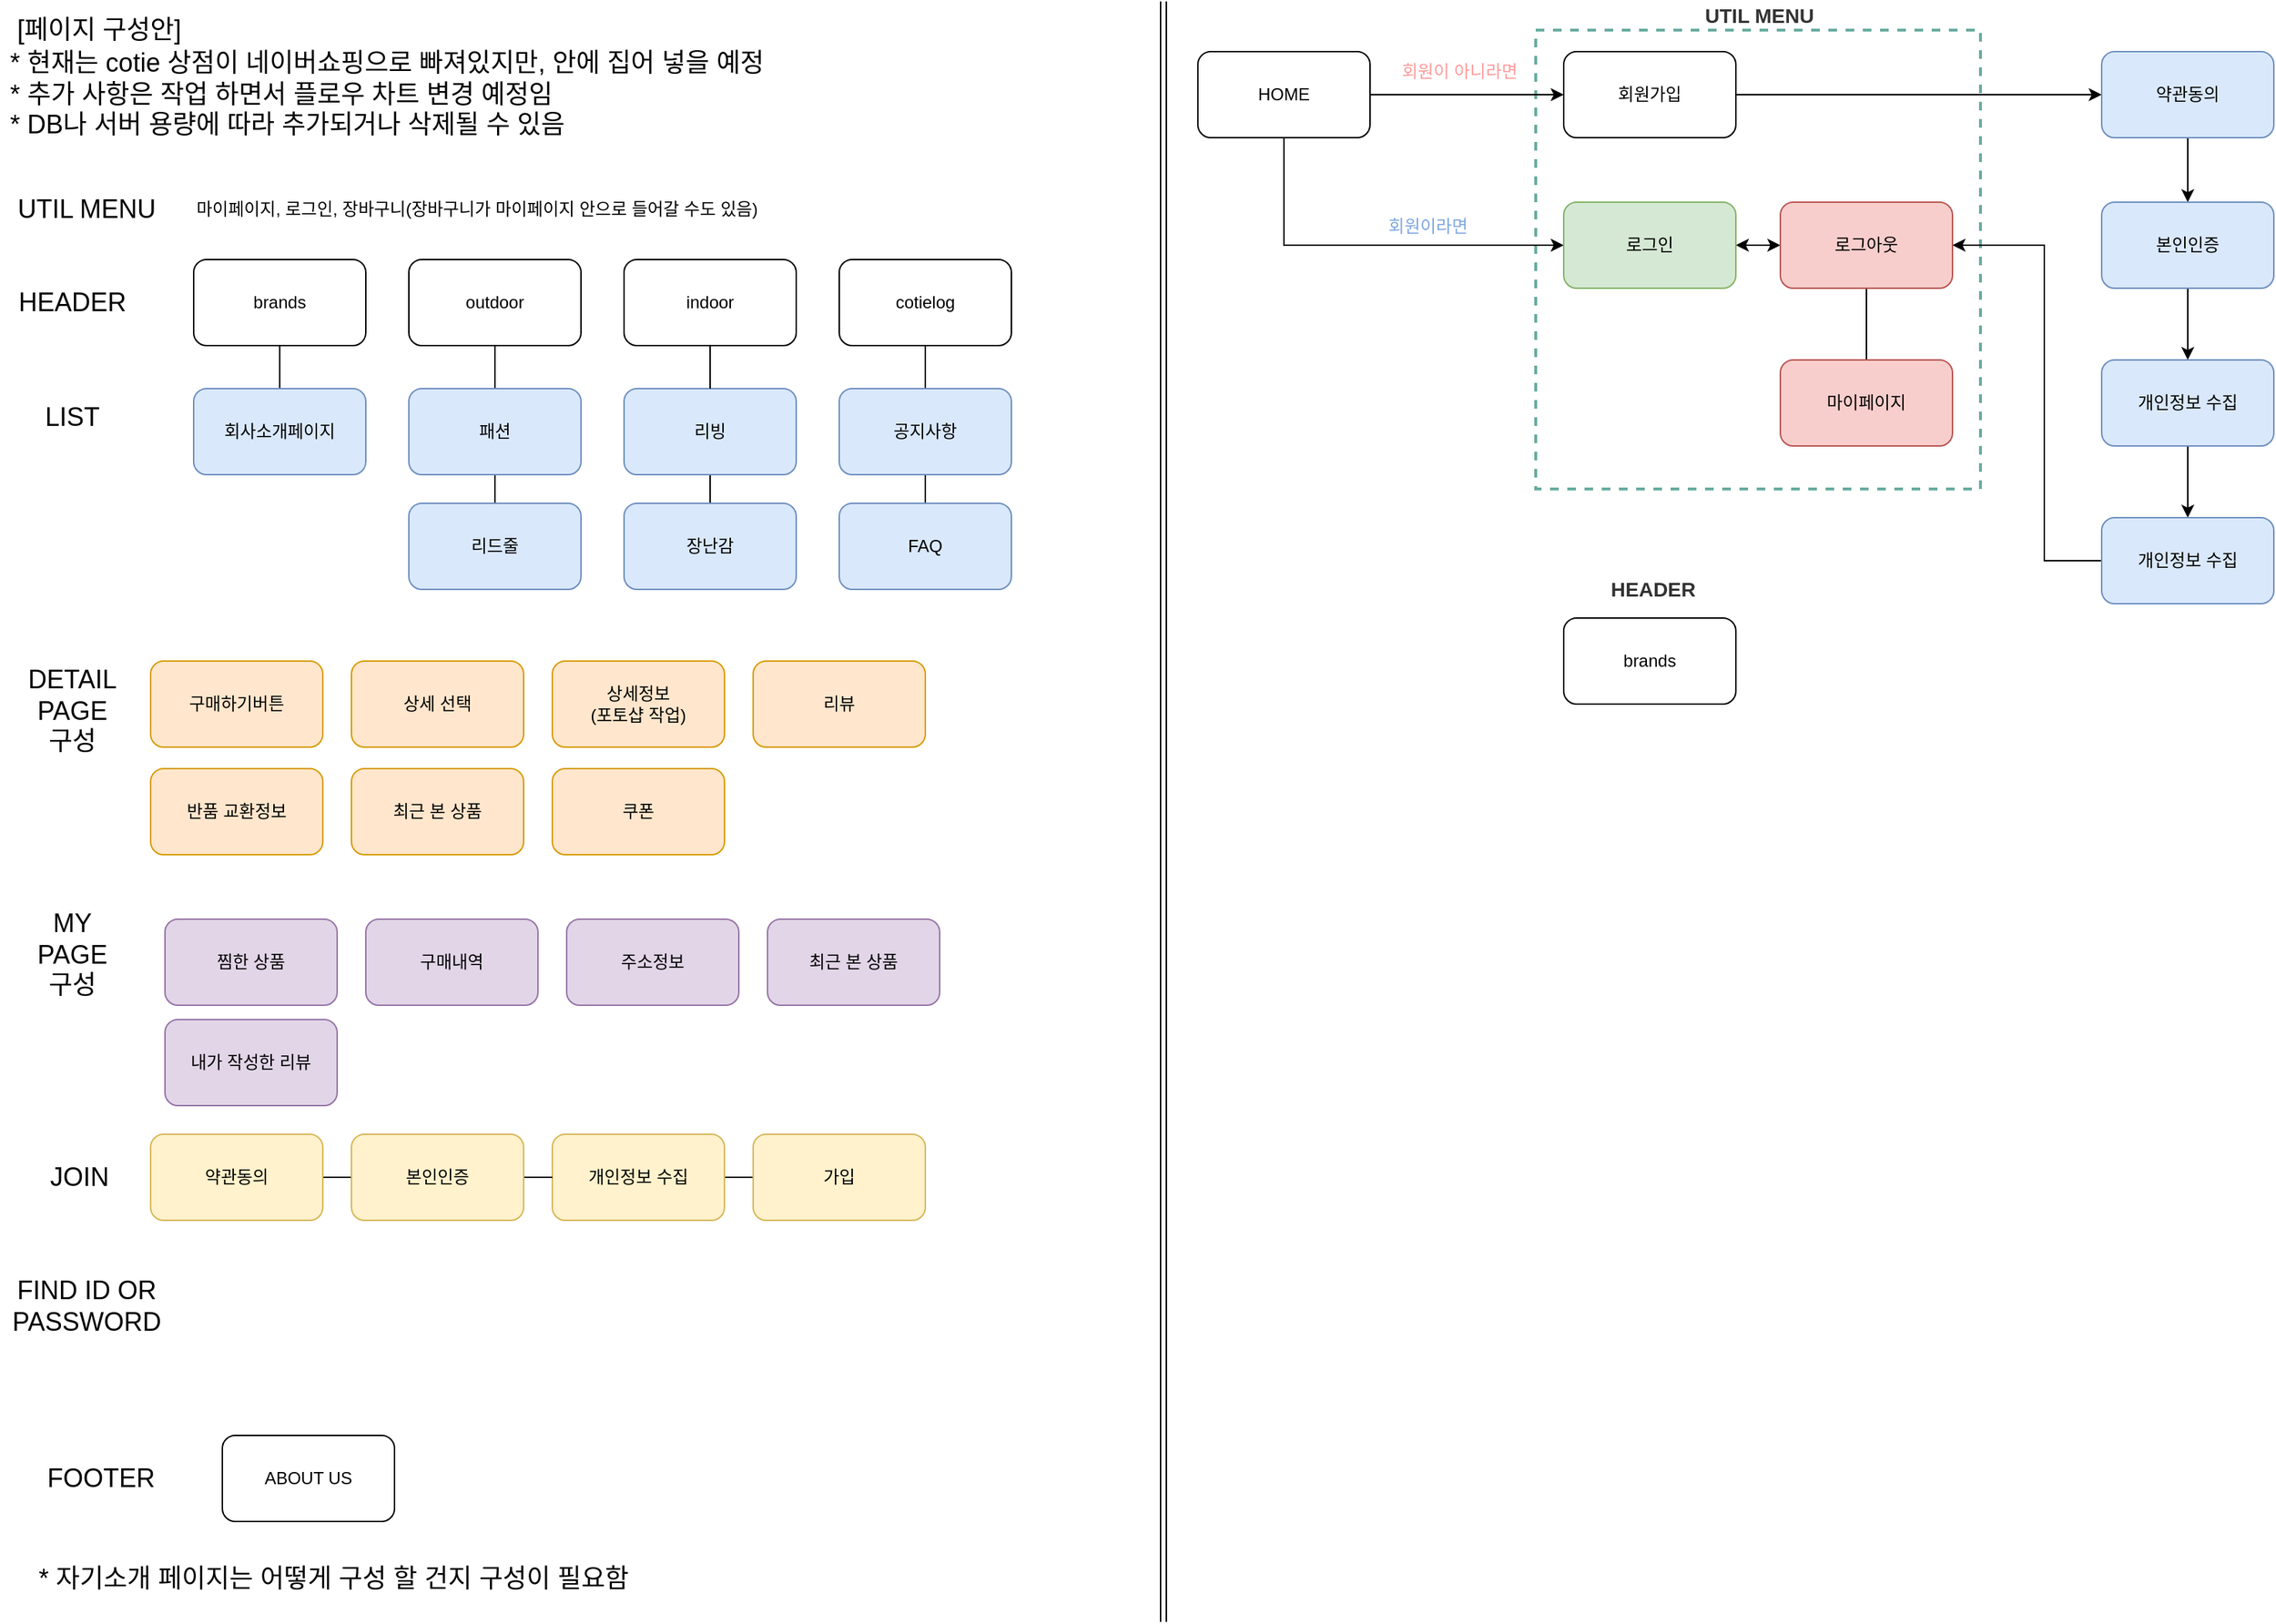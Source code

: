 <mxfile version="18.1.3" type="github">
  <diagram id="r7Qnmz0kqEGP7yIvglu6" name="Page-1">
    <mxGraphModel dx="1778" dy="953" grid="1" gridSize="10" guides="1" tooltips="1" connect="1" arrows="1" fold="1" page="1" pageScale="1" pageWidth="827" pageHeight="1169" math="0" shadow="0">
      <root>
        <mxCell id="0" />
        <mxCell id="1" parent="0" />
        <mxCell id="wkvPEHSoq6BBhoxMYLxY-88" value="" style="rounded=0;whiteSpace=wrap;html=1;fontSize=14;fontColor=#333333;strokeWidth=2;fillColor=none;dashed=1;strokeColor=#67AB9F;" vertex="1" parent="1">
          <mxGeometry x="1085.5" y="40" width="310" height="320" as="geometry" />
        </mxCell>
        <mxCell id="wkvPEHSoq6BBhoxMYLxY-10" style="edgeStyle=orthogonalEdgeStyle;rounded=0;orthogonalLoop=1;jettySize=auto;html=1;exitX=0.5;exitY=1;exitDx=0;exitDy=0;entryX=0.5;entryY=0;entryDx=0;entryDy=0;fontSize=12;endArrow=none;endFill=0;" edge="1" parent="1" source="HiKQ1uyRHEYlZxJrQikm-1" target="wkvPEHSoq6BBhoxMYLxY-9">
          <mxGeometry relative="1" as="geometry" />
        </mxCell>
        <mxCell id="HiKQ1uyRHEYlZxJrQikm-1" value="brands" style="rounded=1;whiteSpace=wrap;html=1;" parent="1" vertex="1">
          <mxGeometry x="150" y="200" width="120" height="60" as="geometry" />
        </mxCell>
        <mxCell id="HiKQ1uyRHEYlZxJrQikm-2" value="&lt;font style=&quot;font-size: 18px;&quot;&gt;HEADER&lt;/font&gt;" style="text;html=1;align=center;verticalAlign=middle;resizable=0;points=[];autosize=1;strokeColor=none;fillColor=none;" parent="1" vertex="1">
          <mxGeometry x="20" y="220" width="90" height="20" as="geometry" />
        </mxCell>
        <mxCell id="wkvPEHSoq6BBhoxMYLxY-34" style="edgeStyle=orthogonalEdgeStyle;rounded=0;orthogonalLoop=1;jettySize=auto;html=1;exitX=0.5;exitY=1;exitDx=0;exitDy=0;entryX=0.5;entryY=0;entryDx=0;entryDy=0;fontSize=12;endArrow=none;endFill=0;" edge="1" parent="1" source="HiKQ1uyRHEYlZxJrQikm-3" target="wkvPEHSoq6BBhoxMYLxY-11">
          <mxGeometry relative="1" as="geometry" />
        </mxCell>
        <mxCell id="HiKQ1uyRHEYlZxJrQikm-3" value="outdoor" style="rounded=1;whiteSpace=wrap;html=1;" parent="1" vertex="1">
          <mxGeometry x="300" y="200" width="120" height="60" as="geometry" />
        </mxCell>
        <mxCell id="HiKQ1uyRHEYlZxJrQikm-4" value="indoor" style="rounded=1;whiteSpace=wrap;html=1;" parent="1" vertex="1">
          <mxGeometry x="450" y="200" width="120" height="60" as="geometry" />
        </mxCell>
        <mxCell id="wkvPEHSoq6BBhoxMYLxY-35" style="edgeStyle=orthogonalEdgeStyle;rounded=0;orthogonalLoop=1;jettySize=auto;html=1;exitX=0.5;exitY=1;exitDx=0;exitDy=0;entryX=0.5;entryY=0;entryDx=0;entryDy=0;fontSize=12;endArrow=none;endFill=0;" edge="1" parent="1" source="HiKQ1uyRHEYlZxJrQikm-5" target="wkvPEHSoq6BBhoxMYLxY-21">
          <mxGeometry relative="1" as="geometry" />
        </mxCell>
        <mxCell id="HiKQ1uyRHEYlZxJrQikm-5" value="cotielog" style="rounded=1;whiteSpace=wrap;html=1;" parent="1" vertex="1">
          <mxGeometry x="600" y="200" width="120" height="60" as="geometry" />
        </mxCell>
        <mxCell id="wkvPEHSoq6BBhoxMYLxY-1" value="&lt;span style=&quot;font-size: 18px;&quot;&gt;* 현재는 cotie 상점이 네이버쇼핑으로 빠져있지만, 안에 집어 넣을 예정&lt;br&gt;* 추가 사항은 작업 하면서 플로우 차트 변경 예정임&lt;br&gt;* DB나 서버 용량에 따라 추가되거나 삭제될 수 있음&lt;br&gt;&lt;/span&gt;" style="text;html=1;align=left;verticalAlign=middle;resizable=0;points=[];autosize=1;strokeColor=none;fillColor=none;strokeWidth=0;" vertex="1" parent="1">
          <mxGeometry x="20" y="60" width="580" height="50" as="geometry" />
        </mxCell>
        <mxCell id="wkvPEHSoq6BBhoxMYLxY-2" value="&lt;span style=&quot;font-size: 18px;&quot;&gt;FOOTER&lt;/span&gt;" style="text;html=1;align=center;verticalAlign=middle;resizable=0;points=[];autosize=1;strokeColor=none;fillColor=none;" vertex="1" parent="1">
          <mxGeometry x="40" y="1040" width="90" height="20" as="geometry" />
        </mxCell>
        <mxCell id="wkvPEHSoq6BBhoxMYLxY-3" value="ABOUT US" style="rounded=1;whiteSpace=wrap;html=1;" vertex="1" parent="1">
          <mxGeometry x="170" y="1020" width="120" height="60" as="geometry" />
        </mxCell>
        <mxCell id="wkvPEHSoq6BBhoxMYLxY-4" value="&lt;span style=&quot;font-size: 18px;&quot;&gt;UTIL MENU&lt;/span&gt;" style="text;html=1;align=center;verticalAlign=middle;resizable=0;points=[];autosize=1;strokeColor=none;fillColor=none;" vertex="1" parent="1">
          <mxGeometry x="20" y="155" width="110" height="20" as="geometry" />
        </mxCell>
        <mxCell id="wkvPEHSoq6BBhoxMYLxY-5" value="마이페이지, 로그인, 장바구니(장바구니가 마이페이지 안으로 들어갈 수도 있음)" style="text;html=1;align=left;verticalAlign=middle;resizable=0;points=[];autosize=1;strokeColor=none;fillColor=none;strokeWidth=0;" vertex="1" parent="1">
          <mxGeometry x="150" y="155" width="440" height="20" as="geometry" />
        </mxCell>
        <mxCell id="wkvPEHSoq6BBhoxMYLxY-7" value="&lt;span style=&quot;font-size: 18px;&quot;&gt;LIST&lt;/span&gt;" style="text;html=1;align=center;verticalAlign=middle;resizable=0;points=[];autosize=1;strokeColor=none;fillColor=none;" vertex="1" parent="1">
          <mxGeometry x="40" y="300" width="50" height="20" as="geometry" />
        </mxCell>
        <mxCell id="wkvPEHSoq6BBhoxMYLxY-8" value="&lt;span style=&quot;font-size: 18px;&quot;&gt;* 자기소개 페이지는 어떻게 구성 할 건지 구성이 필요함&lt;/span&gt;" style="text;html=1;align=left;verticalAlign=middle;resizable=0;points=[];autosize=1;strokeColor=none;fillColor=none;strokeWidth=0;" vertex="1" parent="1">
          <mxGeometry x="40" y="1110" width="460" height="20" as="geometry" />
        </mxCell>
        <mxCell id="wkvPEHSoq6BBhoxMYLxY-9" value="회사소개페이지" style="rounded=1;whiteSpace=wrap;html=1;fillColor=#dae8fc;strokeColor=#6c8ebf;" vertex="1" parent="1">
          <mxGeometry x="150" y="290" width="120" height="60" as="geometry" />
        </mxCell>
        <mxCell id="wkvPEHSoq6BBhoxMYLxY-16" style="edgeStyle=orthogonalEdgeStyle;rounded=0;orthogonalLoop=1;jettySize=auto;html=1;exitX=0.5;exitY=1;exitDx=0;exitDy=0;entryX=0.5;entryY=0;entryDx=0;entryDy=0;fontSize=12;endArrow=none;endFill=0;" edge="1" parent="1" source="wkvPEHSoq6BBhoxMYLxY-11" target="wkvPEHSoq6BBhoxMYLxY-12">
          <mxGeometry relative="1" as="geometry" />
        </mxCell>
        <mxCell id="wkvPEHSoq6BBhoxMYLxY-11" value="패션" style="rounded=1;whiteSpace=wrap;html=1;fillColor=#dae8fc;strokeColor=#6c8ebf;" vertex="1" parent="1">
          <mxGeometry x="300" y="290" width="120" height="60" as="geometry" />
        </mxCell>
        <mxCell id="wkvPEHSoq6BBhoxMYLxY-12" value="리드줄" style="rounded=1;whiteSpace=wrap;html=1;fillColor=#dae8fc;strokeColor=#6c8ebf;" vertex="1" parent="1">
          <mxGeometry x="300" y="370" width="120" height="60" as="geometry" />
        </mxCell>
        <mxCell id="wkvPEHSoq6BBhoxMYLxY-18" value="&lt;span style=&quot;font-size: 18px;&quot;&gt;DETAIL&lt;br&gt;PAGE&lt;br&gt;구성&lt;br&gt;&lt;/span&gt;" style="text;html=1;align=center;verticalAlign=middle;resizable=0;points=[];autosize=1;strokeColor=none;fillColor=none;" vertex="1" parent="1">
          <mxGeometry x="25" y="490" width="80" height="50" as="geometry" />
        </mxCell>
        <mxCell id="wkvPEHSoq6BBhoxMYLxY-30" value="" style="edgeStyle=orthogonalEdgeStyle;rounded=0;orthogonalLoop=1;jettySize=auto;html=1;fontSize=12;endArrow=none;endFill=0;" edge="1" parent="1" source="wkvPEHSoq6BBhoxMYLxY-19" target="HiKQ1uyRHEYlZxJrQikm-4">
          <mxGeometry relative="1" as="geometry" />
        </mxCell>
        <mxCell id="wkvPEHSoq6BBhoxMYLxY-31" style="edgeStyle=orthogonalEdgeStyle;rounded=0;orthogonalLoop=1;jettySize=auto;html=1;exitX=0.5;exitY=1;exitDx=0;exitDy=0;entryX=0.5;entryY=0;entryDx=0;entryDy=0;fontSize=12;endArrow=none;endFill=0;" edge="1" parent="1" source="wkvPEHSoq6BBhoxMYLxY-19" target="wkvPEHSoq6BBhoxMYLxY-20">
          <mxGeometry relative="1" as="geometry" />
        </mxCell>
        <mxCell id="wkvPEHSoq6BBhoxMYLxY-19" value="리빙" style="rounded=1;whiteSpace=wrap;html=1;fillColor=#dae8fc;strokeColor=#6c8ebf;" vertex="1" parent="1">
          <mxGeometry x="450" y="290" width="120" height="60" as="geometry" />
        </mxCell>
        <mxCell id="wkvPEHSoq6BBhoxMYLxY-20" value="장난감" style="rounded=1;whiteSpace=wrap;html=1;fillColor=#dae8fc;strokeColor=#6c8ebf;" vertex="1" parent="1">
          <mxGeometry x="450" y="370" width="120" height="60" as="geometry" />
        </mxCell>
        <mxCell id="wkvPEHSoq6BBhoxMYLxY-32" style="edgeStyle=orthogonalEdgeStyle;rounded=0;orthogonalLoop=1;jettySize=auto;html=1;exitX=0.5;exitY=1;exitDx=0;exitDy=0;entryX=0.5;entryY=0;entryDx=0;entryDy=0;fontSize=12;endArrow=none;endFill=0;" edge="1" parent="1" source="wkvPEHSoq6BBhoxMYLxY-21" target="wkvPEHSoq6BBhoxMYLxY-22">
          <mxGeometry relative="1" as="geometry" />
        </mxCell>
        <mxCell id="wkvPEHSoq6BBhoxMYLxY-21" value="공지사항" style="rounded=1;whiteSpace=wrap;html=1;fillColor=#dae8fc;strokeColor=#6c8ebf;" vertex="1" parent="1">
          <mxGeometry x="600" y="290" width="120" height="60" as="geometry" />
        </mxCell>
        <mxCell id="wkvPEHSoq6BBhoxMYLxY-22" value="FAQ" style="rounded=1;whiteSpace=wrap;html=1;fillColor=#dae8fc;strokeColor=#6c8ebf;" vertex="1" parent="1">
          <mxGeometry x="600" y="370" width="120" height="60" as="geometry" />
        </mxCell>
        <mxCell id="wkvPEHSoq6BBhoxMYLxY-29" value="" style="edgeStyle=orthogonalEdgeStyle;rounded=0;orthogonalLoop=1;jettySize=auto;html=1;fontSize=12;endArrow=none;endFill=0;entryX=0.5;entryY=1;entryDx=0;entryDy=0;" edge="1" parent="1" target="HiKQ1uyRHEYlZxJrQikm-4">
          <mxGeometry relative="1" as="geometry">
            <mxPoint x="510" y="290" as="sourcePoint" />
            <mxPoint x="370" y="270" as="targetPoint" />
          </mxGeometry>
        </mxCell>
        <mxCell id="wkvPEHSoq6BBhoxMYLxY-36" value="구매하기버튼" style="rounded=1;whiteSpace=wrap;html=1;fillColor=#ffe6cc;strokeColor=#d79b00;" vertex="1" parent="1">
          <mxGeometry x="120" y="480" width="120" height="60" as="geometry" />
        </mxCell>
        <mxCell id="wkvPEHSoq6BBhoxMYLxY-39" value="상세 선택" style="rounded=1;whiteSpace=wrap;html=1;fillColor=#ffe6cc;strokeColor=#d79b00;" vertex="1" parent="1">
          <mxGeometry x="260" y="480" width="120" height="60" as="geometry" />
        </mxCell>
        <mxCell id="wkvPEHSoq6BBhoxMYLxY-40" value="상세정보&lt;br&gt;(포토샵 작업)" style="rounded=1;whiteSpace=wrap;html=1;fillColor=#ffe6cc;strokeColor=#d79b00;" vertex="1" parent="1">
          <mxGeometry x="400" y="480" width="120" height="60" as="geometry" />
        </mxCell>
        <mxCell id="wkvPEHSoq6BBhoxMYLxY-41" value="&lt;span style=&quot;font-size: 18px;&quot;&gt;[페이지 구성안]&lt;/span&gt;" style="text;html=1;align=left;verticalAlign=middle;resizable=0;points=[];autosize=1;strokeColor=none;fillColor=none;strokeWidth=0;" vertex="1" parent="1">
          <mxGeometry x="25" y="30" width="140" height="20" as="geometry" />
        </mxCell>
        <mxCell id="wkvPEHSoq6BBhoxMYLxY-42" value="리뷰" style="rounded=1;whiteSpace=wrap;html=1;fillColor=#ffe6cc;strokeColor=#d79b00;" vertex="1" parent="1">
          <mxGeometry x="540" y="480" width="120" height="60" as="geometry" />
        </mxCell>
        <mxCell id="wkvPEHSoq6BBhoxMYLxY-43" value="반품 교환정보" style="rounded=1;whiteSpace=wrap;html=1;fillColor=#ffe6cc;strokeColor=#d79b00;" vertex="1" parent="1">
          <mxGeometry x="120" y="555" width="120" height="60" as="geometry" />
        </mxCell>
        <mxCell id="wkvPEHSoq6BBhoxMYLxY-44" value="최근 본 상품" style="rounded=1;whiteSpace=wrap;html=1;fillColor=#ffe6cc;strokeColor=#d79b00;" vertex="1" parent="1">
          <mxGeometry x="260" y="555" width="120" height="60" as="geometry" />
        </mxCell>
        <mxCell id="wkvPEHSoq6BBhoxMYLxY-45" value="쿠폰" style="rounded=1;whiteSpace=wrap;html=1;fillColor=#ffe6cc;strokeColor=#d79b00;" vertex="1" parent="1">
          <mxGeometry x="400" y="555" width="120" height="60" as="geometry" />
        </mxCell>
        <mxCell id="wkvPEHSoq6BBhoxMYLxY-46" value="&lt;span style=&quot;font-size: 18px;&quot;&gt;MY&lt;br&gt;PAGE &lt;br&gt;구성&lt;br&gt;&lt;/span&gt;" style="text;html=1;align=center;verticalAlign=middle;resizable=0;points=[];autosize=1;strokeColor=none;fillColor=none;" vertex="1" parent="1">
          <mxGeometry x="35" y="660" width="60" height="50" as="geometry" />
        </mxCell>
        <mxCell id="wkvPEHSoq6BBhoxMYLxY-47" value="찜한 상품" style="rounded=1;whiteSpace=wrap;html=1;fillColor=#e1d5e7;strokeColor=#9673a6;" vertex="1" parent="1">
          <mxGeometry x="130" y="660" width="120" height="60" as="geometry" />
        </mxCell>
        <mxCell id="wkvPEHSoq6BBhoxMYLxY-48" value="구매내역" style="rounded=1;whiteSpace=wrap;html=1;fillColor=#e1d5e7;strokeColor=#9673a6;" vertex="1" parent="1">
          <mxGeometry x="270" y="660" width="120" height="60" as="geometry" />
        </mxCell>
        <mxCell id="wkvPEHSoq6BBhoxMYLxY-49" value="주소정보" style="rounded=1;whiteSpace=wrap;html=1;fillColor=#e1d5e7;strokeColor=#9673a6;" vertex="1" parent="1">
          <mxGeometry x="410" y="660" width="120" height="60" as="geometry" />
        </mxCell>
        <mxCell id="wkvPEHSoq6BBhoxMYLxY-50" value="&lt;span style=&quot;font-size: 18px;&quot;&gt;JOIN&lt;br&gt;&lt;/span&gt;" style="text;html=1;align=center;verticalAlign=middle;resizable=0;points=[];autosize=1;strokeColor=none;fillColor=none;" vertex="1" parent="1">
          <mxGeometry x="40" y="830" width="60" height="20" as="geometry" />
        </mxCell>
        <mxCell id="wkvPEHSoq6BBhoxMYLxY-57" style="edgeStyle=orthogonalEdgeStyle;rounded=0;orthogonalLoop=1;jettySize=auto;html=1;exitX=1;exitY=0.5;exitDx=0;exitDy=0;entryX=0;entryY=0.5;entryDx=0;entryDy=0;fontSize=12;endArrow=none;endFill=0;" edge="1" parent="1" source="wkvPEHSoq6BBhoxMYLxY-51" target="wkvPEHSoq6BBhoxMYLxY-53">
          <mxGeometry relative="1" as="geometry" />
        </mxCell>
        <mxCell id="wkvPEHSoq6BBhoxMYLxY-51" value="약관동의" style="rounded=1;whiteSpace=wrap;html=1;fillColor=#fff2cc;strokeColor=#d6b656;" vertex="1" parent="1">
          <mxGeometry x="120" y="810" width="120" height="60" as="geometry" />
        </mxCell>
        <mxCell id="wkvPEHSoq6BBhoxMYLxY-59" style="edgeStyle=orthogonalEdgeStyle;rounded=0;orthogonalLoop=1;jettySize=auto;html=1;exitX=1;exitY=0.5;exitDx=0;exitDy=0;fontSize=12;endArrow=none;endFill=0;" edge="1" parent="1" source="wkvPEHSoq6BBhoxMYLxY-52" target="wkvPEHSoq6BBhoxMYLxY-54">
          <mxGeometry relative="1" as="geometry" />
        </mxCell>
        <mxCell id="wkvPEHSoq6BBhoxMYLxY-52" value="개인정보 수집" style="rounded=1;whiteSpace=wrap;html=1;fillColor=#fff2cc;strokeColor=#d6b656;" vertex="1" parent="1">
          <mxGeometry x="400" y="810" width="120" height="60" as="geometry" />
        </mxCell>
        <mxCell id="wkvPEHSoq6BBhoxMYLxY-58" style="edgeStyle=orthogonalEdgeStyle;rounded=0;orthogonalLoop=1;jettySize=auto;html=1;exitX=1;exitY=0.5;exitDx=0;exitDy=0;entryX=0;entryY=0.5;entryDx=0;entryDy=0;fontSize=12;endArrow=none;endFill=0;" edge="1" parent="1" source="wkvPEHSoq6BBhoxMYLxY-53" target="wkvPEHSoq6BBhoxMYLxY-52">
          <mxGeometry relative="1" as="geometry" />
        </mxCell>
        <mxCell id="wkvPEHSoq6BBhoxMYLxY-53" value="본인인증" style="rounded=1;whiteSpace=wrap;html=1;fillColor=#fff2cc;strokeColor=#d6b656;" vertex="1" parent="1">
          <mxGeometry x="260" y="810" width="120" height="60" as="geometry" />
        </mxCell>
        <mxCell id="wkvPEHSoq6BBhoxMYLxY-54" value="가입" style="rounded=1;whiteSpace=wrap;html=1;fillColor=#fff2cc;strokeColor=#d6b656;" vertex="1" parent="1">
          <mxGeometry x="540" y="810" width="120" height="60" as="geometry" />
        </mxCell>
        <mxCell id="wkvPEHSoq6BBhoxMYLxY-55" value="최근 본 상품" style="rounded=1;whiteSpace=wrap;html=1;fillColor=#e1d5e7;strokeColor=#9673a6;" vertex="1" parent="1">
          <mxGeometry x="550" y="660" width="120" height="60" as="geometry" />
        </mxCell>
        <mxCell id="wkvPEHSoq6BBhoxMYLxY-56" value="내가 작성한 리뷰" style="rounded=1;whiteSpace=wrap;html=1;fillColor=#e1d5e7;strokeColor=#9673a6;" vertex="1" parent="1">
          <mxGeometry x="130" y="730" width="120" height="60" as="geometry" />
        </mxCell>
        <mxCell id="wkvPEHSoq6BBhoxMYLxY-60" value="&lt;span style=&quot;font-size: 18px;&quot;&gt;FIND ID OR&lt;br&gt;PASSWORD&lt;br&gt;&lt;/span&gt;" style="text;html=1;align=center;verticalAlign=middle;resizable=0;points=[];autosize=1;strokeColor=none;fillColor=none;" vertex="1" parent="1">
          <mxGeometry x="15" y="910" width="120" height="40" as="geometry" />
        </mxCell>
        <mxCell id="wkvPEHSoq6BBhoxMYLxY-65" value="" style="edgeStyle=orthogonalEdgeStyle;rounded=0;orthogonalLoop=1;jettySize=auto;html=1;fontSize=12;endArrow=classic;endFill=1;startArrow=none;startFill=0;" edge="1" parent="1" source="wkvPEHSoq6BBhoxMYLxY-61" target="wkvPEHSoq6BBhoxMYLxY-64">
          <mxGeometry relative="1" as="geometry" />
        </mxCell>
        <mxCell id="wkvPEHSoq6BBhoxMYLxY-78" style="edgeStyle=orthogonalEdgeStyle;rounded=0;orthogonalLoop=1;jettySize=auto;html=1;exitX=0.5;exitY=1;exitDx=0;exitDy=0;entryX=0;entryY=0.5;entryDx=0;entryDy=0;fontSize=12;fontColor=#FF9999;startArrow=none;startFill=0;endArrow=classic;endFill=1;" edge="1" parent="1" source="wkvPEHSoq6BBhoxMYLxY-61" target="wkvPEHSoq6BBhoxMYLxY-68">
          <mxGeometry relative="1" as="geometry" />
        </mxCell>
        <mxCell id="wkvPEHSoq6BBhoxMYLxY-61" value="HOME" style="rounded=1;whiteSpace=wrap;html=1;" vertex="1" parent="1">
          <mxGeometry x="850" y="55" width="120" height="60" as="geometry" />
        </mxCell>
        <mxCell id="wkvPEHSoq6BBhoxMYLxY-62" value="" style="shape=link;html=1;rounded=0;fontSize=12;endArrow=none;endFill=0;" edge="1" parent="1">
          <mxGeometry width="100" relative="1" as="geometry">
            <mxPoint x="826" y="20" as="sourcePoint" />
            <mxPoint x="826" y="1150" as="targetPoint" />
          </mxGeometry>
        </mxCell>
        <mxCell id="wkvPEHSoq6BBhoxMYLxY-67" value="" style="edgeStyle=orthogonalEdgeStyle;rounded=0;orthogonalLoop=1;jettySize=auto;html=1;fontSize=12;startArrow=none;startFill=0;endArrow=classic;endFill=1;" edge="1" parent="1" source="wkvPEHSoq6BBhoxMYLxY-64" target="wkvPEHSoq6BBhoxMYLxY-66">
          <mxGeometry relative="1" as="geometry" />
        </mxCell>
        <mxCell id="wkvPEHSoq6BBhoxMYLxY-64" value="회원가입" style="rounded=1;whiteSpace=wrap;html=1;" vertex="1" parent="1">
          <mxGeometry x="1105" y="55" width="120" height="60" as="geometry" />
        </mxCell>
        <mxCell id="wkvPEHSoq6BBhoxMYLxY-86" value="" style="edgeStyle=orthogonalEdgeStyle;rounded=0;orthogonalLoop=1;jettySize=auto;html=1;fontSize=14;fontColor=#333333;startArrow=none;startFill=0;endArrow=classic;endFill=1;" edge="1" parent="1" source="wkvPEHSoq6BBhoxMYLxY-66" target="wkvPEHSoq6BBhoxMYLxY-85">
          <mxGeometry relative="1" as="geometry" />
        </mxCell>
        <mxCell id="wkvPEHSoq6BBhoxMYLxY-66" value="약관동의" style="rounded=1;whiteSpace=wrap;html=1;fillColor=#dae8fc;strokeColor=#6c8ebf;" vertex="1" parent="1">
          <mxGeometry x="1480" y="55" width="120" height="60" as="geometry" />
        </mxCell>
        <mxCell id="wkvPEHSoq6BBhoxMYLxY-77" value="" style="edgeStyle=orthogonalEdgeStyle;rounded=0;orthogonalLoop=1;jettySize=auto;html=1;fontSize=12;fontColor=#FF9999;startArrow=classic;startFill=1;endArrow=classic;endFill=1;" edge="1" parent="1" source="wkvPEHSoq6BBhoxMYLxY-68" target="wkvPEHSoq6BBhoxMYLxY-76">
          <mxGeometry relative="1" as="geometry" />
        </mxCell>
        <mxCell id="wkvPEHSoq6BBhoxMYLxY-68" value="로그인" style="rounded=1;whiteSpace=wrap;html=1;fillColor=#d5e8d4;strokeColor=#82b366;" vertex="1" parent="1">
          <mxGeometry x="1105" y="160" width="120" height="60" as="geometry" />
        </mxCell>
        <mxCell id="wkvPEHSoq6BBhoxMYLxY-72" value="&lt;font color=&quot;#ff9999&quot;&gt;회원이 아니라면&lt;/font&gt;" style="text;html=1;align=center;verticalAlign=middle;resizable=0;points=[];autosize=1;strokeColor=none;fillColor=none;fontSize=12;" vertex="1" parent="1">
          <mxGeometry x="982" y="59" width="100" height="20" as="geometry" />
        </mxCell>
        <mxCell id="wkvPEHSoq6BBhoxMYLxY-73" value="&lt;font color=&quot;#7ea6e0&quot;&gt;회원이라면&lt;/font&gt;" style="text;html=1;align=center;verticalAlign=middle;resizable=0;points=[];autosize=1;strokeColor=none;fillColor=none;fontSize=12;" vertex="1" parent="1">
          <mxGeometry x="970" y="167" width="80" height="20" as="geometry" />
        </mxCell>
        <mxCell id="wkvPEHSoq6BBhoxMYLxY-81" value="" style="edgeStyle=orthogonalEdgeStyle;rounded=0;orthogonalLoop=1;jettySize=auto;html=1;fontSize=12;fontColor=#FF9999;startArrow=none;startFill=0;endArrow=none;endFill=0;" edge="1" parent="1" source="wkvPEHSoq6BBhoxMYLxY-76" target="wkvPEHSoq6BBhoxMYLxY-80">
          <mxGeometry relative="1" as="geometry" />
        </mxCell>
        <mxCell id="wkvPEHSoq6BBhoxMYLxY-76" value="로그아웃" style="rounded=1;whiteSpace=wrap;html=1;fillColor=#f8cecc;strokeColor=#b85450;" vertex="1" parent="1">
          <mxGeometry x="1256" y="160" width="120" height="60" as="geometry" />
        </mxCell>
        <mxCell id="wkvPEHSoq6BBhoxMYLxY-80" value="마이페이지" style="rounded=1;whiteSpace=wrap;html=1;fillColor=#f8cecc;strokeColor=#b85450;" vertex="1" parent="1">
          <mxGeometry x="1256" y="270" width="120" height="60" as="geometry" />
        </mxCell>
        <mxCell id="wkvPEHSoq6BBhoxMYLxY-82" value="&lt;font color=&quot;#333333&quot;&gt;&lt;span style=&quot;font-size: 14px;&quot;&gt;&lt;b&gt;UTIL MENU&lt;/b&gt;&lt;/span&gt;&lt;/font&gt;" style="text;html=1;align=center;verticalAlign=middle;resizable=0;points=[];autosize=1;strokeColor=none;fillColor=none;fontSize=12;" vertex="1" parent="1">
          <mxGeometry x="1196" y="20" width="90" height="20" as="geometry" />
        </mxCell>
        <mxCell id="wkvPEHSoq6BBhoxMYLxY-95" value="" style="edgeStyle=orthogonalEdgeStyle;rounded=0;orthogonalLoop=1;jettySize=auto;html=1;fontSize=14;fontColor=#333333;startArrow=none;startFill=0;endArrow=classic;endFill=1;" edge="1" parent="1" source="wkvPEHSoq6BBhoxMYLxY-85" target="wkvPEHSoq6BBhoxMYLxY-94">
          <mxGeometry relative="1" as="geometry" />
        </mxCell>
        <mxCell id="wkvPEHSoq6BBhoxMYLxY-85" value="본인인증" style="rounded=1;whiteSpace=wrap;html=1;fillColor=#dae8fc;strokeColor=#6c8ebf;" vertex="1" parent="1">
          <mxGeometry x="1480" y="160" width="120" height="60" as="geometry" />
        </mxCell>
        <mxCell id="wkvPEHSoq6BBhoxMYLxY-87" value="&lt;font color=&quot;#333333&quot;&gt;&lt;span style=&quot;font-size: 14px;&quot;&gt;&lt;b&gt;&amp;nbsp;HEADER&lt;/b&gt;&lt;/span&gt;&lt;/font&gt;" style="text;html=1;align=center;verticalAlign=middle;resizable=0;points=[];autosize=1;strokeColor=none;fillColor=none;fontSize=12;" vertex="1" parent="1">
          <mxGeometry x="1125" y="420" width="80" height="20" as="geometry" />
        </mxCell>
        <mxCell id="wkvPEHSoq6BBhoxMYLxY-91" value="brands" style="rounded=1;whiteSpace=wrap;html=1;" vertex="1" parent="1">
          <mxGeometry x="1105" y="450" width="120" height="60" as="geometry" />
        </mxCell>
        <mxCell id="wkvPEHSoq6BBhoxMYLxY-98" value="" style="edgeStyle=orthogonalEdgeStyle;rounded=0;orthogonalLoop=1;jettySize=auto;html=1;fontSize=14;fontColor=#333333;startArrow=none;startFill=0;endArrow=classic;endFill=1;" edge="1" parent="1" source="wkvPEHSoq6BBhoxMYLxY-94" target="wkvPEHSoq6BBhoxMYLxY-97">
          <mxGeometry relative="1" as="geometry" />
        </mxCell>
        <mxCell id="wkvPEHSoq6BBhoxMYLxY-94" value="개인정보 수집" style="rounded=1;whiteSpace=wrap;html=1;fillColor=#dae8fc;strokeColor=#6c8ebf;" vertex="1" parent="1">
          <mxGeometry x="1480" y="270" width="120" height="60" as="geometry" />
        </mxCell>
        <mxCell id="wkvPEHSoq6BBhoxMYLxY-99" style="edgeStyle=orthogonalEdgeStyle;rounded=0;orthogonalLoop=1;jettySize=auto;html=1;exitX=0;exitY=0.5;exitDx=0;exitDy=0;fontSize=14;fontColor=#333333;startArrow=none;startFill=0;endArrow=classic;endFill=1;entryX=1;entryY=0.5;entryDx=0;entryDy=0;" edge="1" parent="1" source="wkvPEHSoq6BBhoxMYLxY-97" target="wkvPEHSoq6BBhoxMYLxY-76">
          <mxGeometry relative="1" as="geometry">
            <mxPoint x="1320" y="439.5" as="targetPoint" />
            <Array as="points">
              <mxPoint x="1440" y="410" />
              <mxPoint x="1440" y="190" />
            </Array>
          </mxGeometry>
        </mxCell>
        <mxCell id="wkvPEHSoq6BBhoxMYLxY-97" value="개인정보 수집" style="rounded=1;whiteSpace=wrap;html=1;fillColor=#dae8fc;strokeColor=#6c8ebf;" vertex="1" parent="1">
          <mxGeometry x="1480" y="380" width="120" height="60" as="geometry" />
        </mxCell>
      </root>
    </mxGraphModel>
  </diagram>
</mxfile>
